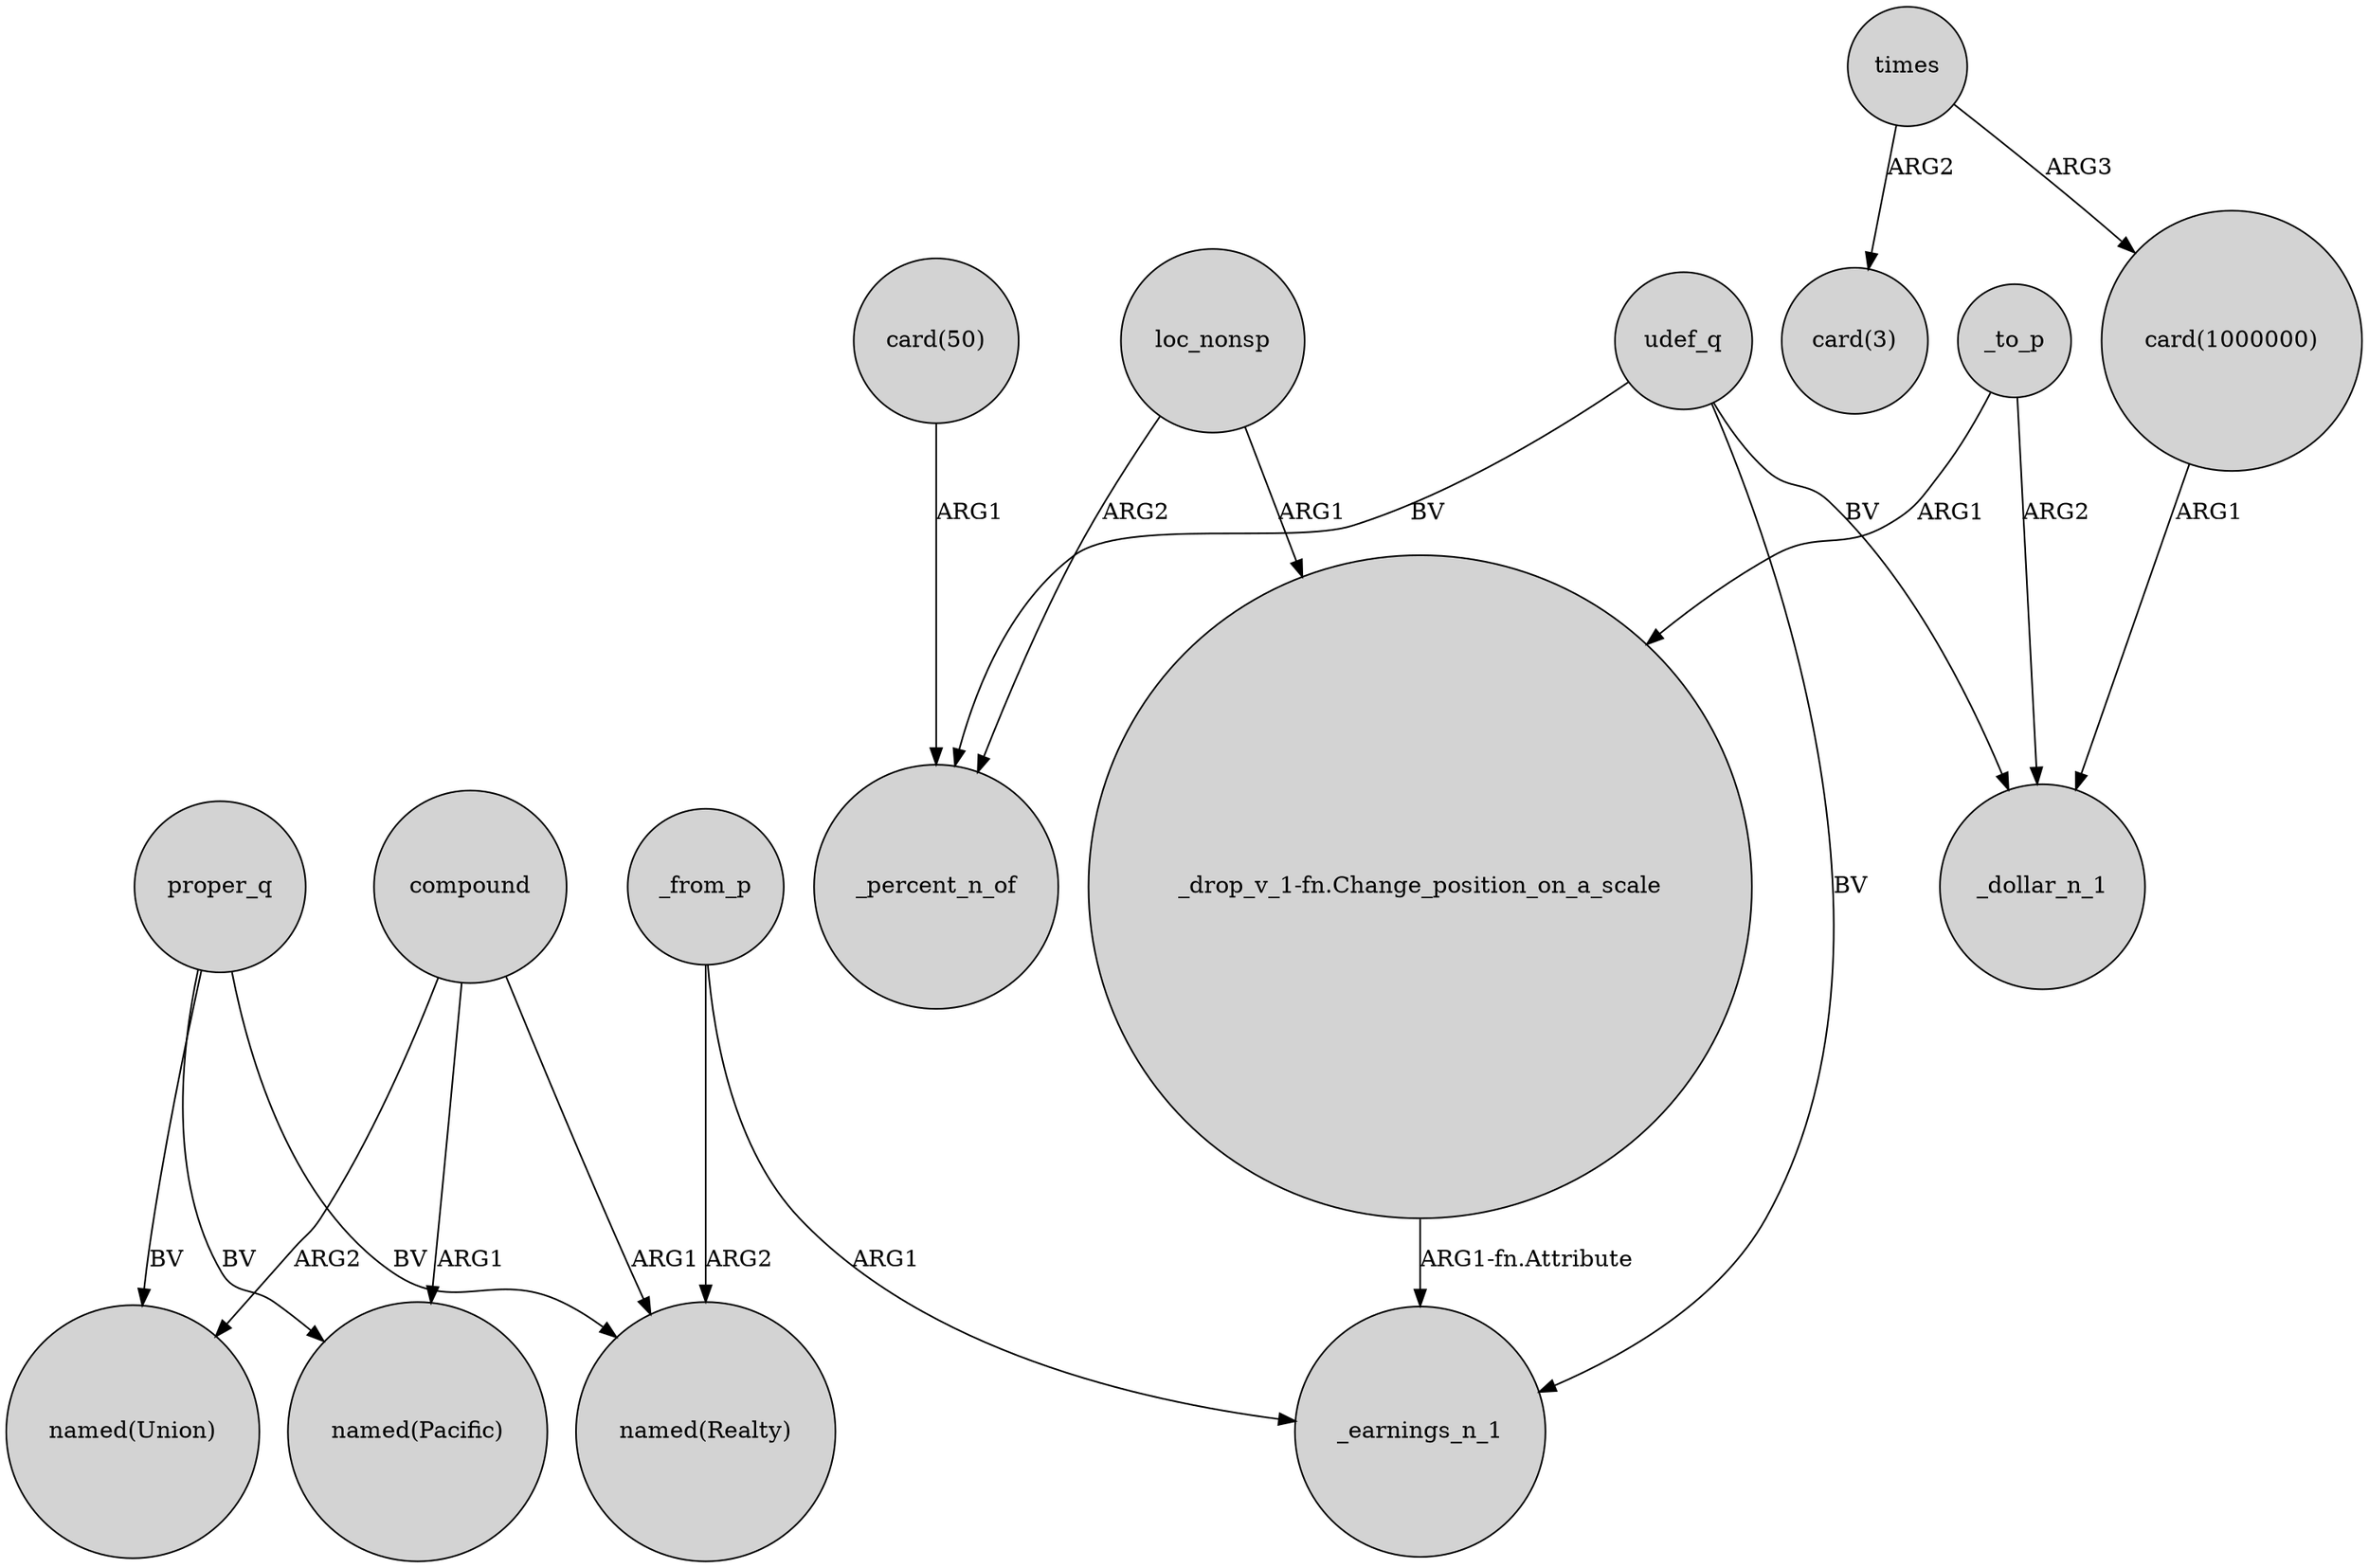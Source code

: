 digraph {
	node [shape=circle style=filled]
	_from_p -> "named(Realty)" [label=ARG2]
	compound -> "named(Union)" [label=ARG2]
	loc_nonsp -> "_drop_v_1-fn.Change_position_on_a_scale" [label=ARG1]
	times -> "card(1000000)" [label=ARG3]
	times -> "card(3)" [label=ARG2]
	_to_p -> _dollar_n_1 [label=ARG2]
	proper_q -> "named(Realty)" [label=BV]
	compound -> "named(Pacific)" [label=ARG1]
	proper_q -> "named(Union)" [label=BV]
	"_drop_v_1-fn.Change_position_on_a_scale" -> _earnings_n_1 [label="ARG1-fn.Attribute"]
	udef_q -> _earnings_n_1 [label=BV]
	udef_q -> _percent_n_of [label=BV]
	_to_p -> "_drop_v_1-fn.Change_position_on_a_scale" [label=ARG1]
	udef_q -> _dollar_n_1 [label=BV]
	"card(1000000)" -> _dollar_n_1 [label=ARG1]
	proper_q -> "named(Pacific)" [label=BV]
	"card(50)" -> _percent_n_of [label=ARG1]
	_from_p -> _earnings_n_1 [label=ARG1]
	compound -> "named(Realty)" [label=ARG1]
	loc_nonsp -> _percent_n_of [label=ARG2]
}

